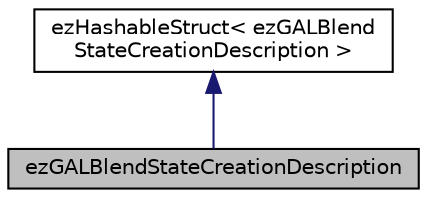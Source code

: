 digraph "ezGALBlendStateCreationDescription"
{
 // LATEX_PDF_SIZE
  edge [fontname="Helvetica",fontsize="10",labelfontname="Helvetica",labelfontsize="10"];
  node [fontname="Helvetica",fontsize="10",shape=record];
  Node1 [label="ezGALBlendStateCreationDescription",height=0.2,width=0.4,color="black", fillcolor="grey75", style="filled", fontcolor="black",tooltip=" "];
  Node2 -> Node1 [dir="back",color="midnightblue",fontsize="10",style="solid",fontname="Helvetica"];
  Node2 [label="ezHashableStruct\< ezGALBlend\lStateCreationDescription \>",height=0.2,width=0.4,color="black", fillcolor="white", style="filled",URL="$d3/d14/classez_hashable_struct.htm",tooltip=" "];
}
